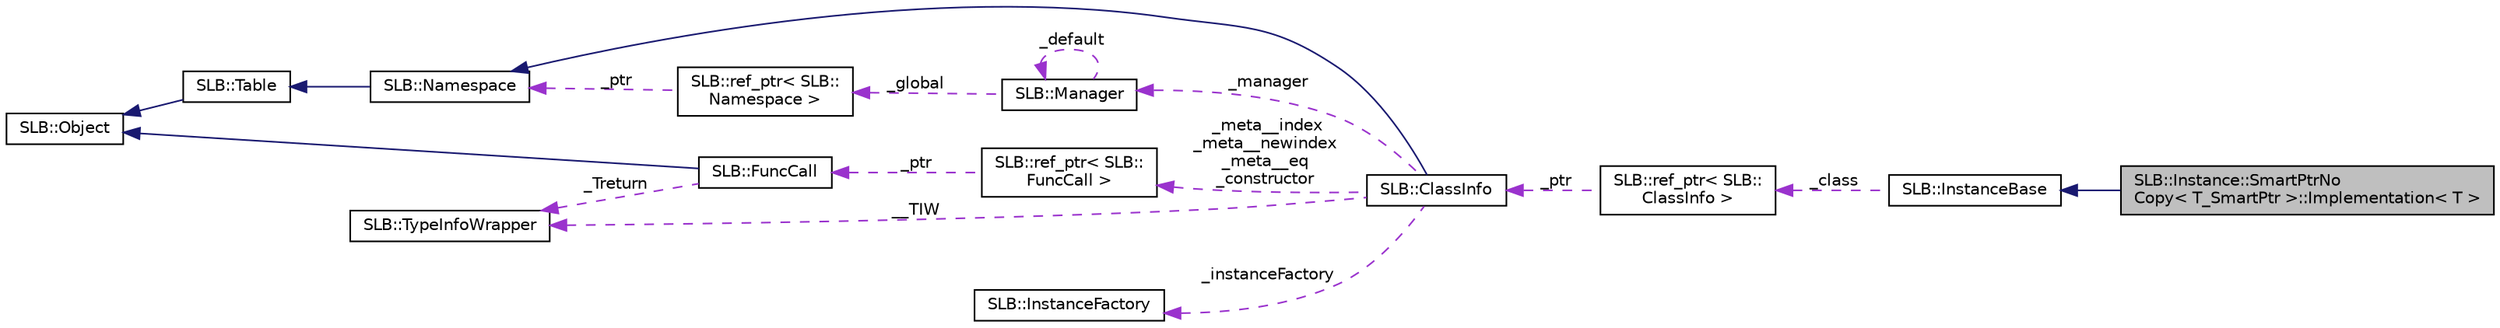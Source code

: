 digraph "SLB::Instance::SmartPtrNoCopy&lt; T_SmartPtr &gt;::Implementation&lt; T &gt;"
{
  edge [fontname="Helvetica",fontsize="10",labelfontname="Helvetica",labelfontsize="10"];
  node [fontname="Helvetica",fontsize="10",shape=record];
  rankdir="LR";
  Node1 [label="SLB::Instance::SmartPtrNo\lCopy\< T_SmartPtr \>::Implementation\< T \>",height=0.2,width=0.4,color="black", fillcolor="grey75", style="filled", fontcolor="black"];
  Node2 -> Node1 [dir="back",color="midnightblue",fontsize="10",style="solid"];
  Node2 [label="SLB::InstanceBase",height=0.2,width=0.4,color="black", fillcolor="white", style="filled",URL="$classSLB_1_1InstanceBase.html"];
  Node3 -> Node2 [dir="back",color="darkorchid3",fontsize="10",style="dashed",label=" _class" ];
  Node3 [label="SLB::ref_ptr\< SLB::\lClassInfo \>",height=0.2,width=0.4,color="black", fillcolor="white", style="filled",URL="$classSLB_1_1ref__ptr.html"];
  Node4 -> Node3 [dir="back",color="darkorchid3",fontsize="10",style="dashed",label=" _ptr" ];
  Node4 [label="SLB::ClassInfo",height=0.2,width=0.4,color="black", fillcolor="white", style="filled",URL="$classSLB_1_1ClassInfo.html"];
  Node5 -> Node4 [dir="back",color="midnightblue",fontsize="10",style="solid"];
  Node5 [label="SLB::Namespace",height=0.2,width=0.4,color="black", fillcolor="white", style="filled",URL="$classSLB_1_1Namespace.html"];
  Node6 -> Node5 [dir="back",color="midnightblue",fontsize="10",style="solid"];
  Node6 [label="SLB::Table",height=0.2,width=0.4,color="black", fillcolor="white", style="filled",URL="$classSLB_1_1Table.html"];
  Node7 -> Node6 [dir="back",color="midnightblue",fontsize="10",style="solid"];
  Node7 [label="SLB::Object",height=0.2,width=0.4,color="black", fillcolor="white", style="filled",URL="$classSLB_1_1Object.html"];
  Node8 -> Node4 [dir="back",color="darkorchid3",fontsize="10",style="dashed",label=" __TIW" ];
  Node8 [label="SLB::TypeInfoWrapper",height=0.2,width=0.4,color="black", fillcolor="white", style="filled",URL="$classSLB_1_1TypeInfoWrapper.html"];
  Node9 -> Node4 [dir="back",color="darkorchid3",fontsize="10",style="dashed",label=" _manager" ];
  Node9 [label="SLB::Manager",height=0.2,width=0.4,color="black", fillcolor="white", style="filled",URL="$classSLB_1_1Manager.html"];
  Node10 -> Node9 [dir="back",color="darkorchid3",fontsize="10",style="dashed",label=" _global" ];
  Node10 [label="SLB::ref_ptr\< SLB::\lNamespace \>",height=0.2,width=0.4,color="black", fillcolor="white", style="filled",URL="$classSLB_1_1ref__ptr.html"];
  Node5 -> Node10 [dir="back",color="darkorchid3",fontsize="10",style="dashed",label=" _ptr" ];
  Node9 -> Node9 [dir="back",color="darkorchid3",fontsize="10",style="dashed",label=" _default" ];
  Node11 -> Node4 [dir="back",color="darkorchid3",fontsize="10",style="dashed",label=" _meta__index\n_meta__newindex\n_meta__eq\n_constructor" ];
  Node11 [label="SLB::ref_ptr\< SLB::\lFuncCall \>",height=0.2,width=0.4,color="black", fillcolor="white", style="filled",URL="$classSLB_1_1ref__ptr.html"];
  Node12 -> Node11 [dir="back",color="darkorchid3",fontsize="10",style="dashed",label=" _ptr" ];
  Node12 [label="SLB::FuncCall",height=0.2,width=0.4,color="black", fillcolor="white", style="filled",URL="$classSLB_1_1FuncCall.html"];
  Node7 -> Node12 [dir="back",color="midnightblue",fontsize="10",style="solid"];
  Node8 -> Node12 [dir="back",color="darkorchid3",fontsize="10",style="dashed",label=" _Treturn" ];
  Node13 -> Node4 [dir="back",color="darkorchid3",fontsize="10",style="dashed",label=" _instanceFactory" ];
  Node13 [label="SLB::InstanceFactory",height=0.2,width=0.4,color="black", fillcolor="white", style="filled",URL="$structSLB_1_1InstanceFactory.html"];
}
